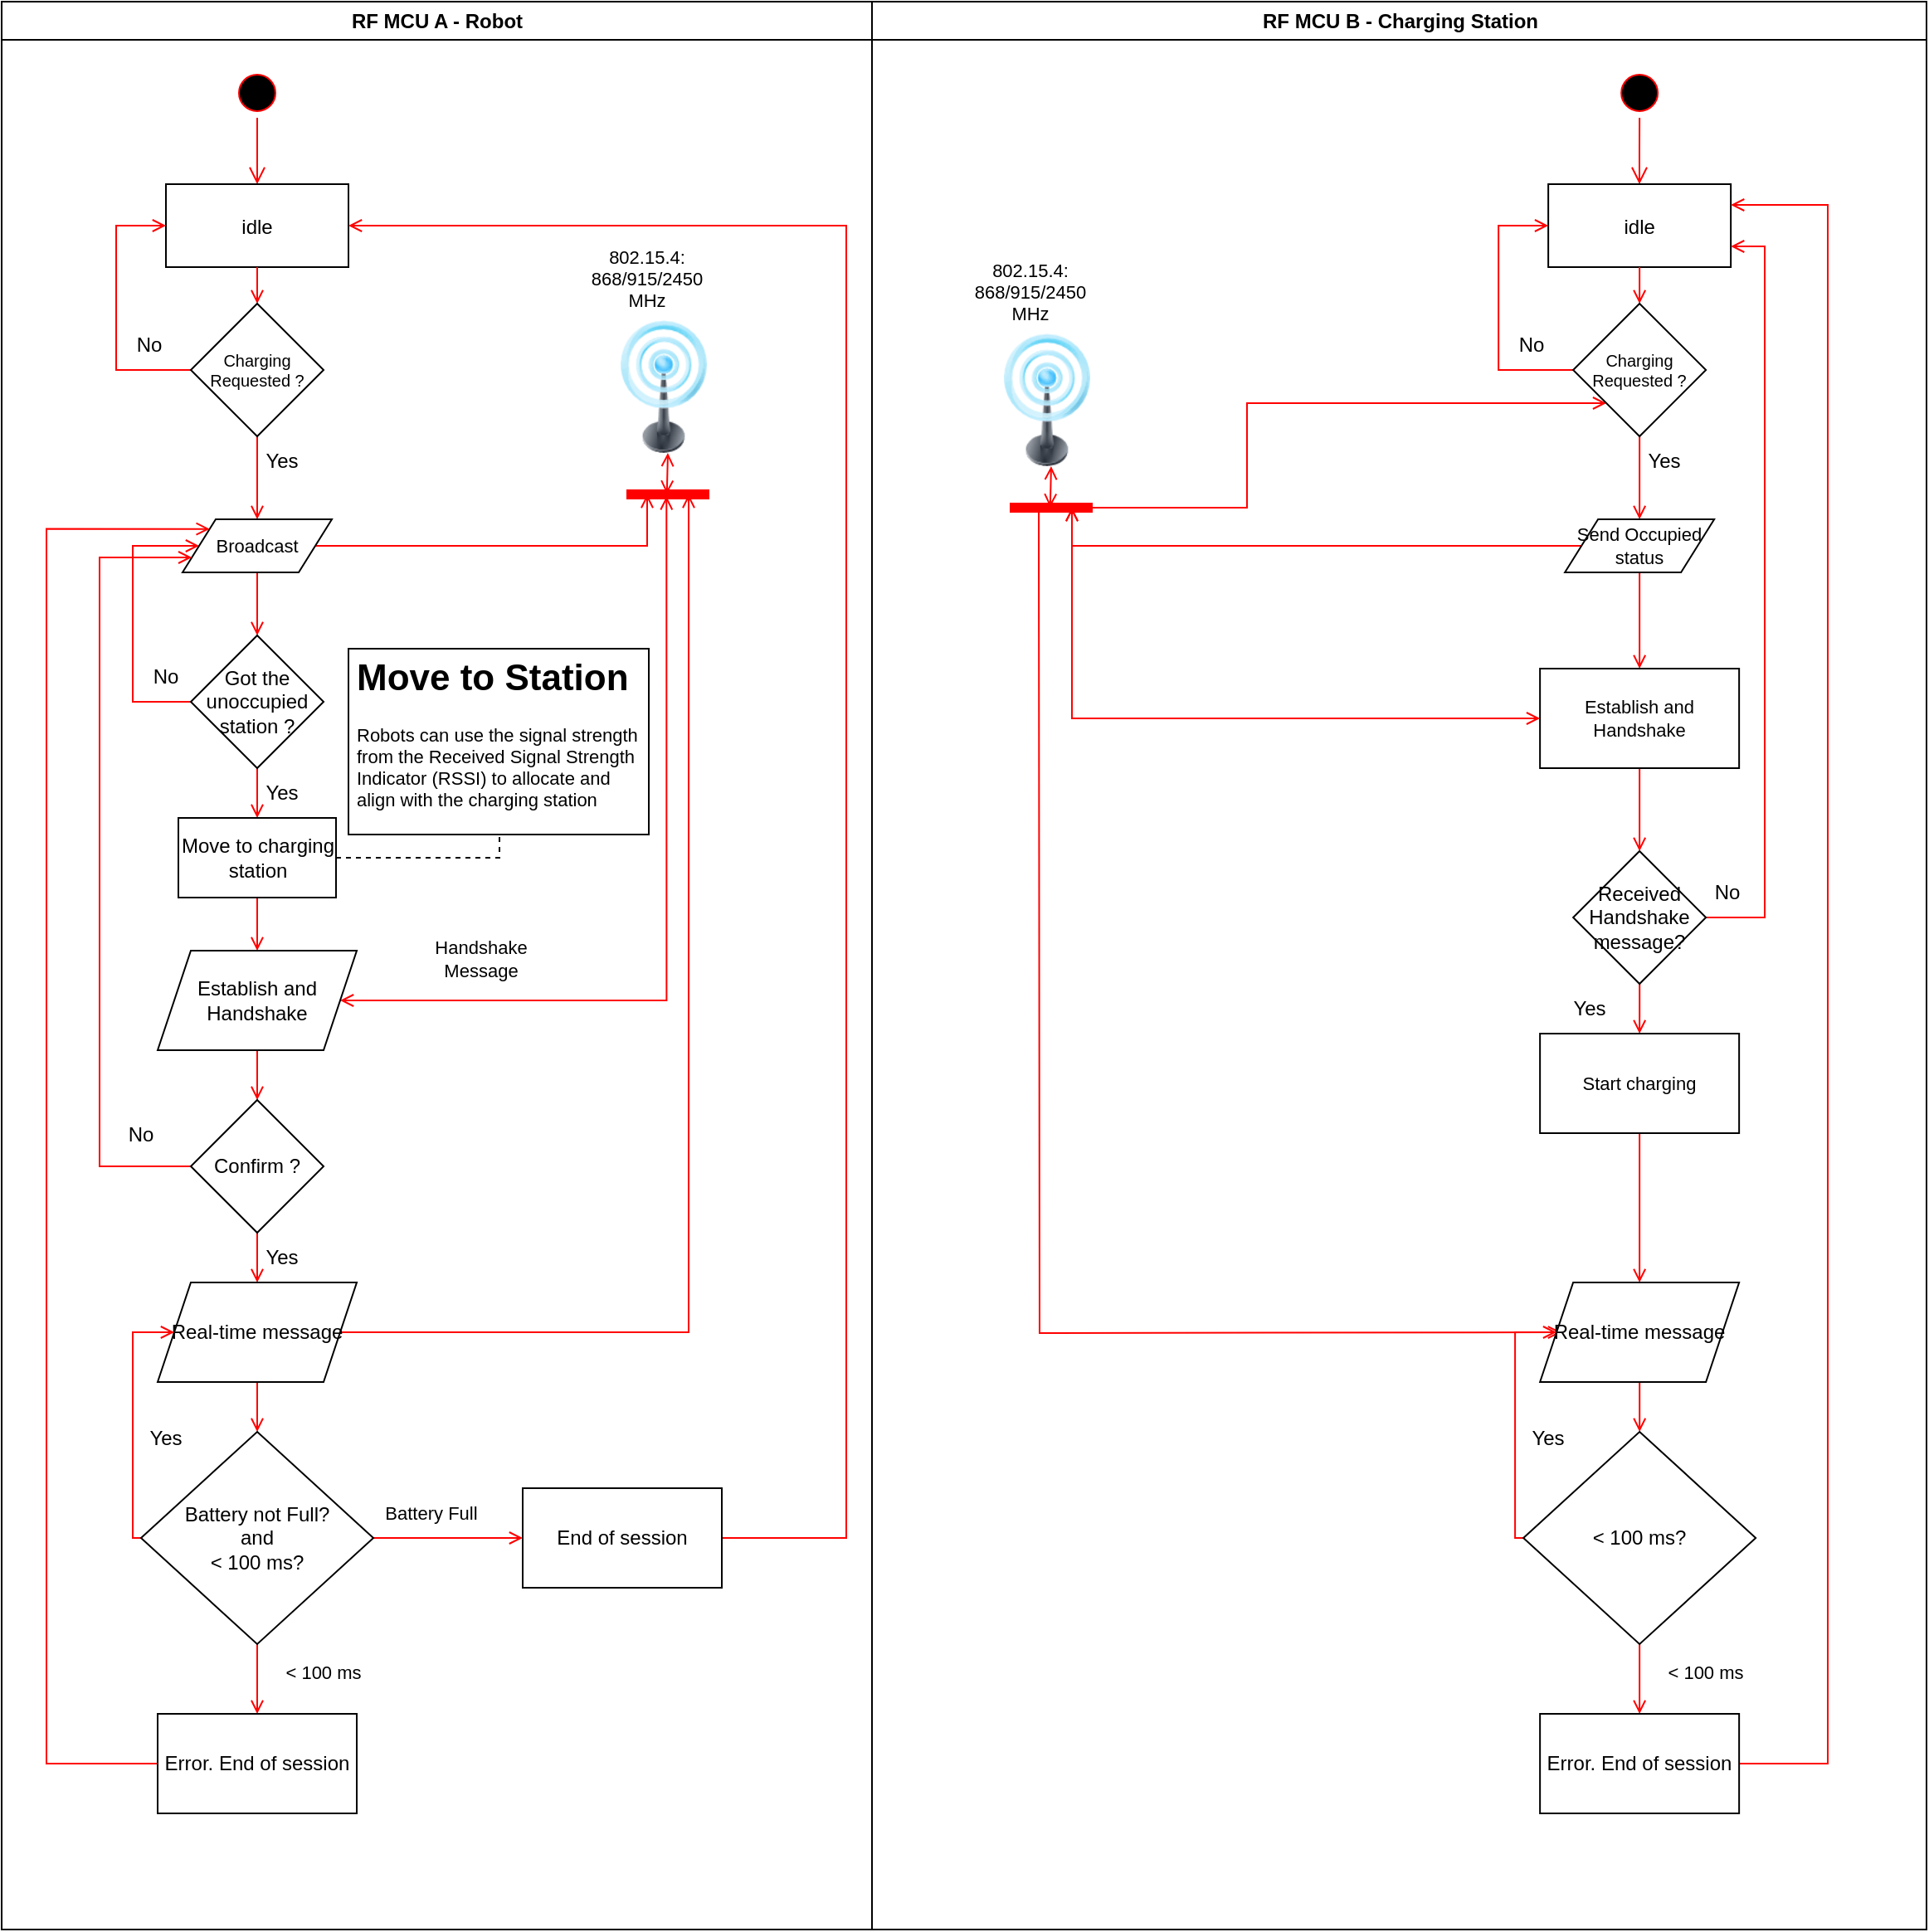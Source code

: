 <mxfile version="21.5.1" type="device">
  <diagram name="Page-1" id="e7e014a7-5840-1c2e-5031-d8a46d1fe8dd">
    <mxGraphModel dx="2535" dy="803" grid="1" gridSize="10" guides="1" tooltips="1" connect="1" arrows="1" fold="1" page="1" pageScale="1" pageWidth="1169" pageHeight="826" background="none" math="0" shadow="0">
      <root>
        <mxCell id="0" />
        <mxCell id="1" parent="0" />
        <mxCell id="2" value="RF MCU A - Robot" style="swimlane;whiteSpace=wrap" parent="1" vertex="1">
          <mxGeometry x="-1140" y="30" width="524.5" height="1162" as="geometry" />
        </mxCell>
        <mxCell id="5" value="" style="ellipse;shape=startState;fillColor=#000000;strokeColor=#ff0000;" parent="2" vertex="1">
          <mxGeometry x="139" y="40" width="30" height="30" as="geometry" />
        </mxCell>
        <mxCell id="6" value="" style="edgeStyle=elbowEdgeStyle;elbow=horizontal;verticalAlign=bottom;endArrow=open;endSize=8;strokeColor=#FF0000;endFill=1;rounded=0" parent="2" source="5" target="7" edge="1">
          <mxGeometry x="100" y="40" as="geometry">
            <mxPoint x="154" y="110" as="targetPoint" />
          </mxGeometry>
        </mxCell>
        <mxCell id="7" value="idle" style="" parent="2" vertex="1">
          <mxGeometry x="99" y="110" width="110" height="50" as="geometry" />
        </mxCell>
        <mxCell id="9" value="" style="endArrow=open;strokeColor=#FF0000;endFill=1;rounded=0;entryX=0.5;entryY=0;entryDx=0;entryDy=0;exitX=0.5;exitY=1;exitDx=0;exitDy=0;" parent="2" source="7" target="hm0Lq8a4BP33cIntfqXl-41" edge="1">
          <mxGeometry relative="1" as="geometry">
            <mxPoint x="154" y="192" as="targetPoint" />
          </mxGeometry>
        </mxCell>
        <mxCell id="hm0Lq8a4BP33cIntfqXl-45" style="edgeStyle=orthogonalEdgeStyle;rounded=0;orthogonalLoop=1;jettySize=auto;html=1;entryX=0.75;entryY=0.5;entryDx=0;entryDy=0;fontColor=default;fillColor=#e51400;strokeColor=#FF0000;endArrow=open;endFill=1;exitX=1;exitY=0.5;exitDx=0;exitDy=0;entryPerimeter=0;" edge="1" parent="2" source="hm0Lq8a4BP33cIntfqXl-53" target="hm0Lq8a4BP33cIntfqXl-90">
          <mxGeometry relative="1" as="geometry">
            <mxPoint x="209" y="327" as="sourcePoint" />
          </mxGeometry>
        </mxCell>
        <mxCell id="hm0Lq8a4BP33cIntfqXl-50" value="" style="edgeStyle=orthogonalEdgeStyle;shape=connector;rounded=0;orthogonalLoop=1;jettySize=auto;html=1;labelBackgroundColor=default;strokeColor=#FF0000;fontFamily=Helvetica;fontSize=11;fontColor=default;endArrow=open;endFill=1;fillColor=#e51400;exitX=0.5;exitY=1;exitDx=0;exitDy=0;" edge="1" parent="2" source="hm0Lq8a4BP33cIntfqXl-53" target="hm0Lq8a4BP33cIntfqXl-49">
          <mxGeometry relative="1" as="geometry">
            <mxPoint x="154" y="352" as="sourcePoint" />
          </mxGeometry>
        </mxCell>
        <mxCell id="11" value="" style="endArrow=open;strokeColor=#FF0000;endFill=1;rounded=0;exitX=0.5;exitY=1;exitDx=0;exitDy=0;entryX=0.5;entryY=0;entryDx=0;entryDy=0;" parent="2" source="hm0Lq8a4BP33cIntfqXl-41" target="hm0Lq8a4BP33cIntfqXl-53" edge="1">
          <mxGeometry relative="1" as="geometry">
            <mxPoint x="169" y="302" as="sourcePoint" />
            <mxPoint x="154" y="302" as="targetPoint" />
          </mxGeometry>
        </mxCell>
        <mxCell id="12" value="" style="edgeStyle=elbowEdgeStyle;elbow=horizontal;strokeColor=#FF0000;endArrow=open;endFill=1;rounded=0;exitX=0;exitY=0.5;exitDx=0;exitDy=0;" parent="2" source="hm0Lq8a4BP33cIntfqXl-41" target="7" edge="1">
          <mxGeometry width="100" height="100" relative="1" as="geometry">
            <mxPoint x="199" y="290" as="sourcePoint" />
            <mxPoint x="299" y="190" as="targetPoint" />
            <Array as="points">
              <mxPoint x="69" y="250" />
            </Array>
          </mxGeometry>
        </mxCell>
        <mxCell id="hm0Lq8a4BP33cIntfqXl-41" value="Charging Requested ?" style="rhombus;whiteSpace=wrap;html=1;fontSize=10;" vertex="1" parent="2">
          <mxGeometry x="114" y="182" width="80" height="80" as="geometry" />
        </mxCell>
        <mxCell id="hm0Lq8a4BP33cIntfqXl-42" value="No" style="text;html=1;strokeColor=none;fillColor=none;align=center;verticalAlign=middle;whiteSpace=wrap;rounded=0;" vertex="1" parent="2">
          <mxGeometry x="59" y="192" width="60" height="30" as="geometry" />
        </mxCell>
        <mxCell id="hm0Lq8a4BP33cIntfqXl-43" value="Yes" style="text;html=1;strokeColor=none;fillColor=none;align=center;verticalAlign=middle;whiteSpace=wrap;rounded=0;" vertex="1" parent="2">
          <mxGeometry x="139" y="262" width="60" height="30" as="geometry" />
        </mxCell>
        <mxCell id="hm0Lq8a4BP33cIntfqXl-44" value="" style="image;html=1;image=img/lib/clip_art/telecommunication/Signal_tower_on_128x128.png" vertex="1" parent="2">
          <mxGeometry x="359" y="192" width="80" height="80" as="geometry" />
        </mxCell>
        <mxCell id="hm0Lq8a4BP33cIntfqXl-46" value="802.15.4: 868/915/2450 MHz" style="text;html=1;strokeColor=none;fillColor=none;align=center;verticalAlign=middle;whiteSpace=wrap;rounded=0;fontSize=11;fontFamily=Helvetica;fontColor=default;" vertex="1" parent="2">
          <mxGeometry x="359" y="152" width="60" height="30" as="geometry" />
        </mxCell>
        <mxCell id="hm0Lq8a4BP33cIntfqXl-51" style="edgeStyle=orthogonalEdgeStyle;shape=connector;rounded=0;orthogonalLoop=1;jettySize=auto;html=1;entryX=0;entryY=0.5;entryDx=0;entryDy=0;labelBackgroundColor=default;strokeColor=#FF0000;fontFamily=Helvetica;fontSize=11;fontColor=default;endArrow=open;endFill=1;fillColor=#e51400;" edge="1" parent="2" source="hm0Lq8a4BP33cIntfqXl-49" target="hm0Lq8a4BP33cIntfqXl-53">
          <mxGeometry relative="1" as="geometry">
            <mxPoint x="98.12" y="333.15" as="targetPoint" />
            <Array as="points">
              <mxPoint x="79" y="422" />
              <mxPoint x="79" y="328" />
            </Array>
          </mxGeometry>
        </mxCell>
        <mxCell id="hm0Lq8a4BP33cIntfqXl-59" value="" style="edgeStyle=orthogonalEdgeStyle;shape=connector;rounded=0;orthogonalLoop=1;jettySize=auto;html=1;labelBackgroundColor=default;strokeColor=#FF0000;fontFamily=Helvetica;fontSize=11;fontColor=default;endArrow=open;endFill=1;fillColor=#e51400;" edge="1" parent="2" source="hm0Lq8a4BP33cIntfqXl-49" target="hm0Lq8a4BP33cIntfqXl-58">
          <mxGeometry relative="1" as="geometry" />
        </mxCell>
        <mxCell id="hm0Lq8a4BP33cIntfqXl-49" value="Got the unoccupied station ?" style="rhombus;whiteSpace=wrap;html=1;" vertex="1" parent="2">
          <mxGeometry x="114" y="382" width="80" height="80" as="geometry" />
        </mxCell>
        <mxCell id="hm0Lq8a4BP33cIntfqXl-52" value="No" style="text;html=1;strokeColor=none;fillColor=none;align=center;verticalAlign=middle;whiteSpace=wrap;rounded=0;" vertex="1" parent="2">
          <mxGeometry x="69" y="392" width="60" height="30" as="geometry" />
        </mxCell>
        <mxCell id="hm0Lq8a4BP33cIntfqXl-53" value="Broadcast" style="shape=parallelogram;perimeter=parallelogramPerimeter;whiteSpace=wrap;html=1;fixedSize=1;fontFamily=Helvetica;fontSize=11;fontColor=default;" vertex="1" parent="2">
          <mxGeometry x="109" y="312" width="90" height="32" as="geometry" />
        </mxCell>
        <mxCell id="hm0Lq8a4BP33cIntfqXl-62" value="" style="edgeStyle=orthogonalEdgeStyle;shape=connector;rounded=0;orthogonalLoop=1;jettySize=auto;html=1;labelBackgroundColor=default;strokeColor=#FF0000;fontFamily=Helvetica;fontSize=11;fontColor=default;endArrow=open;endFill=1;fillColor=#e51400;" edge="1" parent="2" source="hm0Lq8a4BP33cIntfqXl-58" target="hm0Lq8a4BP33cIntfqXl-61">
          <mxGeometry relative="1" as="geometry" />
        </mxCell>
        <mxCell id="hm0Lq8a4BP33cIntfqXl-93" style="edgeStyle=orthogonalEdgeStyle;shape=connector;rounded=0;orthogonalLoop=1;jettySize=auto;html=1;entryX=0.5;entryY=1;entryDx=0;entryDy=0;labelBackgroundColor=default;strokeColor=#000000;fontFamily=Helvetica;fontSize=11;fontColor=default;endArrow=none;endFill=0;fillColor=#e51400;dashed=1;" edge="1" parent="2" source="hm0Lq8a4BP33cIntfqXl-58" target="hm0Lq8a4BP33cIntfqXl-92">
          <mxGeometry relative="1" as="geometry">
            <Array as="points">
              <mxPoint x="300" y="516" />
              <mxPoint x="300" y="502" />
            </Array>
          </mxGeometry>
        </mxCell>
        <mxCell id="hm0Lq8a4BP33cIntfqXl-58" value="Move to charging station" style="whiteSpace=wrap;html=1;" vertex="1" parent="2">
          <mxGeometry x="106.5" y="492" width="95" height="48" as="geometry" />
        </mxCell>
        <mxCell id="hm0Lq8a4BP33cIntfqXl-60" value="Yes" style="text;html=1;strokeColor=none;fillColor=none;align=center;verticalAlign=middle;whiteSpace=wrap;rounded=0;" vertex="1" parent="2">
          <mxGeometry x="139" y="462" width="60" height="30" as="geometry" />
        </mxCell>
        <mxCell id="hm0Lq8a4BP33cIntfqXl-64" value="" style="edgeStyle=orthogonalEdgeStyle;shape=connector;rounded=0;orthogonalLoop=1;jettySize=auto;html=1;labelBackgroundColor=default;strokeColor=#FF0000;fontFamily=Helvetica;fontSize=11;fontColor=default;endArrow=open;endFill=1;fillColor=#e51400;" edge="1" parent="2" source="hm0Lq8a4BP33cIntfqXl-61" target="hm0Lq8a4BP33cIntfqXl-63">
          <mxGeometry relative="1" as="geometry" />
        </mxCell>
        <mxCell id="hm0Lq8a4BP33cIntfqXl-67" style="edgeStyle=orthogonalEdgeStyle;shape=connector;rounded=0;orthogonalLoop=1;jettySize=auto;html=1;labelBackgroundColor=default;strokeColor=#FF0000;fontFamily=Helvetica;fontSize=11;fontColor=default;endArrow=open;endFill=1;fillColor=#e51400;entryX=0.517;entryY=0.426;entryDx=0;entryDy=0;entryPerimeter=0;startArrow=open;startFill=0;" edge="1" parent="2" source="hm0Lq8a4BP33cIntfqXl-61" target="hm0Lq8a4BP33cIntfqXl-90">
          <mxGeometry relative="1" as="geometry">
            <mxPoint x="400" y="302" as="targetPoint" />
          </mxGeometry>
        </mxCell>
        <mxCell id="hm0Lq8a4BP33cIntfqXl-61" value="Establish and Handshake" style="shape=parallelogram;perimeter=parallelogramPerimeter;whiteSpace=wrap;html=1;fixedSize=1;" vertex="1" parent="2">
          <mxGeometry x="94" y="572" width="120" height="60" as="geometry" />
        </mxCell>
        <mxCell id="hm0Lq8a4BP33cIntfqXl-65" style="edgeStyle=orthogonalEdgeStyle;shape=connector;rounded=0;orthogonalLoop=1;jettySize=auto;html=1;entryX=0;entryY=0.75;entryDx=0;entryDy=0;labelBackgroundColor=default;strokeColor=#FF0000;fontFamily=Helvetica;fontSize=11;fontColor=default;endArrow=open;endFill=1;fillColor=#e51400;" edge="1" parent="2" source="hm0Lq8a4BP33cIntfqXl-63" target="hm0Lq8a4BP33cIntfqXl-53">
          <mxGeometry relative="1" as="geometry">
            <Array as="points">
              <mxPoint x="59" y="702" />
              <mxPoint x="59" y="335" />
            </Array>
          </mxGeometry>
        </mxCell>
        <mxCell id="hm0Lq8a4BP33cIntfqXl-70" value="" style="edgeStyle=orthogonalEdgeStyle;shape=connector;rounded=0;orthogonalLoop=1;jettySize=auto;html=1;labelBackgroundColor=default;strokeColor=#FF0000;fontFamily=Helvetica;fontSize=11;fontColor=default;endArrow=open;endFill=1;fillColor=#e51400;" edge="1" parent="2" source="hm0Lq8a4BP33cIntfqXl-63" target="hm0Lq8a4BP33cIntfqXl-69">
          <mxGeometry relative="1" as="geometry" />
        </mxCell>
        <mxCell id="hm0Lq8a4BP33cIntfqXl-63" value="Confirm ?" style="rhombus;whiteSpace=wrap;html=1;" vertex="1" parent="2">
          <mxGeometry x="114" y="662" width="80" height="80" as="geometry" />
        </mxCell>
        <mxCell id="hm0Lq8a4BP33cIntfqXl-66" value="No" style="text;html=1;strokeColor=none;fillColor=none;align=center;verticalAlign=middle;whiteSpace=wrap;rounded=0;" vertex="1" parent="2">
          <mxGeometry x="54" y="668" width="60" height="30" as="geometry" />
        </mxCell>
        <mxCell id="hm0Lq8a4BP33cIntfqXl-68" value="Handshake Message" style="text;html=1;strokeColor=none;fillColor=none;align=center;verticalAlign=middle;whiteSpace=wrap;rounded=0;fontSize=11;fontFamily=Helvetica;fontColor=default;" vertex="1" parent="2">
          <mxGeometry x="259" y="562" width="60" height="30" as="geometry" />
        </mxCell>
        <mxCell id="hm0Lq8a4BP33cIntfqXl-72" style="edgeStyle=orthogonalEdgeStyle;shape=connector;rounded=0;orthogonalLoop=1;jettySize=auto;html=1;labelBackgroundColor=default;strokeColor=#FF0000;fontFamily=Helvetica;fontSize=11;fontColor=default;endArrow=open;endFill=1;fillColor=#e51400;entryX=0.25;entryY=0.5;entryDx=0;entryDy=0;entryPerimeter=0;" edge="1" parent="2" source="hm0Lq8a4BP33cIntfqXl-69" target="hm0Lq8a4BP33cIntfqXl-90">
          <mxGeometry relative="1" as="geometry">
            <mxPoint x="399" y="271.167" as="targetPoint" />
          </mxGeometry>
        </mxCell>
        <mxCell id="hm0Lq8a4BP33cIntfqXl-74" value="" style="edgeStyle=orthogonalEdgeStyle;shape=connector;rounded=0;orthogonalLoop=1;jettySize=auto;html=1;labelBackgroundColor=default;strokeColor=#FF0000;fontFamily=Helvetica;fontSize=11;fontColor=default;endArrow=open;endFill=1;fillColor=#e51400;" edge="1" parent="2" source="hm0Lq8a4BP33cIntfqXl-69" target="hm0Lq8a4BP33cIntfqXl-73">
          <mxGeometry relative="1" as="geometry" />
        </mxCell>
        <mxCell id="hm0Lq8a4BP33cIntfqXl-69" value="Real-time message" style="shape=parallelogram;perimeter=parallelogramPerimeter;whiteSpace=wrap;html=1;fixedSize=1;" vertex="1" parent="2">
          <mxGeometry x="94" y="772" width="120" height="60" as="geometry" />
        </mxCell>
        <mxCell id="hm0Lq8a4BP33cIntfqXl-71" value="Yes" style="text;html=1;strokeColor=none;fillColor=none;align=center;verticalAlign=middle;whiteSpace=wrap;rounded=0;" vertex="1" parent="2">
          <mxGeometry x="139" y="742" width="60" height="30" as="geometry" />
        </mxCell>
        <mxCell id="hm0Lq8a4BP33cIntfqXl-75" style="edgeStyle=orthogonalEdgeStyle;shape=connector;rounded=0;orthogonalLoop=1;jettySize=auto;html=1;entryX=0;entryY=0.5;entryDx=0;entryDy=0;labelBackgroundColor=default;strokeColor=#FF0000;fontFamily=Helvetica;fontSize=11;fontColor=default;endArrow=open;endFill=1;fillColor=#e51400;" edge="1" parent="2" source="hm0Lq8a4BP33cIntfqXl-73" target="hm0Lq8a4BP33cIntfqXl-69">
          <mxGeometry relative="1" as="geometry">
            <Array as="points">
              <mxPoint x="79" y="926" />
              <mxPoint x="79" y="802" />
            </Array>
          </mxGeometry>
        </mxCell>
        <mxCell id="hm0Lq8a4BP33cIntfqXl-78" value="" style="edgeStyle=orthogonalEdgeStyle;shape=connector;rounded=0;orthogonalLoop=1;jettySize=auto;html=1;labelBackgroundColor=default;strokeColor=#FF0000;fontFamily=Helvetica;fontSize=11;fontColor=default;endArrow=open;endFill=1;fillColor=#e51400;" edge="1" parent="2" source="hm0Lq8a4BP33cIntfqXl-73" target="hm0Lq8a4BP33cIntfqXl-77">
          <mxGeometry relative="1" as="geometry" />
        </mxCell>
        <mxCell id="hm0Lq8a4BP33cIntfqXl-87" value="" style="edgeStyle=orthogonalEdgeStyle;shape=connector;rounded=0;orthogonalLoop=1;jettySize=auto;html=1;labelBackgroundColor=default;strokeColor=#FF0000;fontFamily=Helvetica;fontSize=11;fontColor=default;endArrow=open;endFill=1;fillColor=#e51400;" edge="1" parent="2" source="hm0Lq8a4BP33cIntfqXl-73" target="hm0Lq8a4BP33cIntfqXl-86">
          <mxGeometry relative="1" as="geometry" />
        </mxCell>
        <mxCell id="hm0Lq8a4BP33cIntfqXl-73" value="Battery not Full?&lt;br&gt;and&lt;br&gt;&amp;lt; 100 ms?" style="rhombus;whiteSpace=wrap;html=1;" vertex="1" parent="2">
          <mxGeometry x="84" y="862" width="140" height="128" as="geometry" />
        </mxCell>
        <mxCell id="hm0Lq8a4BP33cIntfqXl-76" value="Yes" style="text;html=1;strokeColor=none;fillColor=none;align=center;verticalAlign=middle;whiteSpace=wrap;rounded=0;" vertex="1" parent="2">
          <mxGeometry x="69" y="852" width="60" height="28" as="geometry" />
        </mxCell>
        <mxCell id="hm0Lq8a4BP33cIntfqXl-85" style="edgeStyle=orthogonalEdgeStyle;shape=connector;rounded=0;orthogonalLoop=1;jettySize=auto;html=1;entryX=1;entryY=0.5;entryDx=0;entryDy=0;labelBackgroundColor=default;strokeColor=#FF0000;fontFamily=Helvetica;fontSize=11;fontColor=default;endArrow=open;endFill=1;fillColor=#e51400;" edge="1" parent="2" source="hm0Lq8a4BP33cIntfqXl-77" target="7">
          <mxGeometry relative="1" as="geometry">
            <Array as="points">
              <mxPoint x="509" y="926" />
              <mxPoint x="509" y="135" />
            </Array>
          </mxGeometry>
        </mxCell>
        <mxCell id="hm0Lq8a4BP33cIntfqXl-77" value="End of session" style="whiteSpace=wrap;html=1;" vertex="1" parent="2">
          <mxGeometry x="314" y="896" width="120" height="60" as="geometry" />
        </mxCell>
        <mxCell id="hm0Lq8a4BP33cIntfqXl-79" value="Battery Full" style="text;html=1;strokeColor=none;fillColor=none;align=center;verticalAlign=middle;whiteSpace=wrap;rounded=0;fontSize=11;fontFamily=Helvetica;fontColor=default;" vertex="1" parent="2">
          <mxGeometry x="229" y="896" width="60" height="30" as="geometry" />
        </mxCell>
        <mxCell id="hm0Lq8a4BP33cIntfqXl-89" style="edgeStyle=orthogonalEdgeStyle;shape=connector;rounded=0;orthogonalLoop=1;jettySize=auto;html=1;entryX=0;entryY=0;entryDx=0;entryDy=0;labelBackgroundColor=default;strokeColor=#FF0000;fontFamily=Helvetica;fontSize=11;fontColor=default;endArrow=open;endFill=1;fillColor=#e51400;" edge="1" parent="2" source="hm0Lq8a4BP33cIntfqXl-86" target="hm0Lq8a4BP33cIntfqXl-53">
          <mxGeometry relative="1" as="geometry">
            <Array as="points">
              <mxPoint x="27" y="1062" />
              <mxPoint x="27" y="318" />
            </Array>
          </mxGeometry>
        </mxCell>
        <mxCell id="hm0Lq8a4BP33cIntfqXl-86" value="Error. End of session" style="whiteSpace=wrap;html=1;" vertex="1" parent="2">
          <mxGeometry x="94" y="1032" width="120" height="60" as="geometry" />
        </mxCell>
        <mxCell id="hm0Lq8a4BP33cIntfqXl-88" value="&amp;lt; 100 ms" style="text;html=1;strokeColor=none;fillColor=none;align=center;verticalAlign=middle;whiteSpace=wrap;rounded=0;fontSize=11;fontFamily=Helvetica;fontColor=default;" vertex="1" parent="2">
          <mxGeometry x="164" y="992" width="60" height="30" as="geometry" />
        </mxCell>
        <mxCell id="hm0Lq8a4BP33cIntfqXl-91" style="edgeStyle=orthogonalEdgeStyle;shape=connector;rounded=0;orthogonalLoop=1;jettySize=auto;html=1;entryX=0.531;entryY=1;entryDx=0;entryDy=0;entryPerimeter=0;labelBackgroundColor=default;strokeColor=#FF0000;fontFamily=Helvetica;fontSize=11;fontColor=default;endArrow=open;endFill=1;fillColor=#e51400;exitX=0.512;exitY=0.515;exitDx=0;exitDy=0;exitPerimeter=0;startArrow=open;startFill=0;" edge="1" parent="2" source="hm0Lq8a4BP33cIntfqXl-90" target="hm0Lq8a4BP33cIntfqXl-44">
          <mxGeometry relative="1" as="geometry" />
        </mxCell>
        <mxCell id="hm0Lq8a4BP33cIntfqXl-90" value="" style="shape=line;strokeWidth=6;strokeColor=#ff0000;rotation=90;direction=south;" vertex="1" parent="2">
          <mxGeometry x="394" y="272" width="15" height="50" as="geometry" />
        </mxCell>
        <mxCell id="hm0Lq8a4BP33cIntfqXl-92" value="&lt;h1&gt;Move to Station&lt;/h1&gt;&lt;p&gt;Robots can use the signal strength from the Received Signal Strength Indicator (RSSI) to allocate and align with the charging station&lt;/p&gt;" style="text;html=1;strokeColor=default;fillColor=none;spacing=5;spacingTop=-20;whiteSpace=wrap;overflow=hidden;rounded=0;fontSize=11;fontFamily=Helvetica;fontColor=default;" vertex="1" parent="2">
          <mxGeometry x="209" y="390" width="181" height="112" as="geometry" />
        </mxCell>
        <mxCell id="hm0Lq8a4BP33cIntfqXl-117" value="RF MCU B - Charging Station" style="swimlane;whiteSpace=wrap" vertex="1" parent="1">
          <mxGeometry x="-615.5" y="30" width="635.5" height="1162" as="geometry" />
        </mxCell>
        <mxCell id="hm0Lq8a4BP33cIntfqXl-118" value="" style="ellipse;shape=startState;fillColor=#000000;strokeColor=#ff0000;" vertex="1" parent="hm0Lq8a4BP33cIntfqXl-117">
          <mxGeometry x="447.57" y="40" width="30" height="30" as="geometry" />
        </mxCell>
        <mxCell id="hm0Lq8a4BP33cIntfqXl-119" value="" style="edgeStyle=elbowEdgeStyle;elbow=horizontal;verticalAlign=bottom;endArrow=open;endSize=8;strokeColor=#FF0000;endFill=1;rounded=0" edge="1" parent="hm0Lq8a4BP33cIntfqXl-117" source="hm0Lq8a4BP33cIntfqXl-118" target="hm0Lq8a4BP33cIntfqXl-120">
          <mxGeometry x="100" y="40" as="geometry">
            <mxPoint x="462.57" y="110" as="targetPoint" />
          </mxGeometry>
        </mxCell>
        <mxCell id="hm0Lq8a4BP33cIntfqXl-120" value="idle" style="" vertex="1" parent="hm0Lq8a4BP33cIntfqXl-117">
          <mxGeometry x="407.57" y="110" width="110" height="50" as="geometry" />
        </mxCell>
        <mxCell id="hm0Lq8a4BP33cIntfqXl-121" value="" style="endArrow=open;strokeColor=#FF0000;endFill=1;rounded=0;entryX=0.5;entryY=0;entryDx=0;entryDy=0;exitX=0.5;exitY=1;exitDx=0;exitDy=0;" edge="1" parent="hm0Lq8a4BP33cIntfqXl-117" source="hm0Lq8a4BP33cIntfqXl-120" target="hm0Lq8a4BP33cIntfqXl-126">
          <mxGeometry relative="1" as="geometry">
            <mxPoint x="462.57" y="192" as="targetPoint" />
          </mxGeometry>
        </mxCell>
        <mxCell id="hm0Lq8a4BP33cIntfqXl-122" style="edgeStyle=orthogonalEdgeStyle;rounded=0;orthogonalLoop=1;jettySize=auto;html=1;entryX=0;entryY=0.5;entryDx=0;entryDy=0;fontColor=default;fillColor=#e51400;strokeColor=#FF0000;endArrow=none;endFill=0;entryPerimeter=0;exitX=0;exitY=1;exitDx=0;exitDy=0;startArrow=open;startFill=0;" edge="1" parent="hm0Lq8a4BP33cIntfqXl-117" source="hm0Lq8a4BP33cIntfqXl-126" target="hm0Lq8a4BP33cIntfqXl-164">
          <mxGeometry relative="1" as="geometry">
            <mxPoint x="517.57" y="327" as="sourcePoint" />
            <Array as="points">
              <mxPoint x="226" y="242" />
              <mxPoint x="226" y="305" />
            </Array>
          </mxGeometry>
        </mxCell>
        <mxCell id="hm0Lq8a4BP33cIntfqXl-123" value="" style="edgeStyle=orthogonalEdgeStyle;shape=connector;rounded=0;orthogonalLoop=1;jettySize=auto;html=1;labelBackgroundColor=default;strokeColor=#FF0000;fontFamily=Helvetica;fontSize=11;fontColor=default;endArrow=open;endFill=1;fillColor=#e51400;exitX=0.5;exitY=1;exitDx=0;exitDy=0;entryX=0.5;entryY=0;entryDx=0;entryDy=0;" edge="1" parent="hm0Lq8a4BP33cIntfqXl-117" source="hm0Lq8a4BP33cIntfqXl-135" target="hm0Lq8a4BP33cIntfqXl-170">
          <mxGeometry relative="1" as="geometry">
            <mxPoint x="462.57" y="352" as="sourcePoint" />
            <mxPoint x="462.57" y="402" as="targetPoint" />
          </mxGeometry>
        </mxCell>
        <mxCell id="hm0Lq8a4BP33cIntfqXl-124" value="" style="endArrow=open;strokeColor=#FF0000;endFill=1;rounded=0;exitX=0.5;exitY=1;exitDx=0;exitDy=0;entryX=0.5;entryY=0;entryDx=0;entryDy=0;" edge="1" parent="hm0Lq8a4BP33cIntfqXl-117" source="hm0Lq8a4BP33cIntfqXl-126" target="hm0Lq8a4BP33cIntfqXl-135">
          <mxGeometry relative="1" as="geometry">
            <mxPoint x="477.57" y="302" as="sourcePoint" />
            <mxPoint x="462.57" y="302" as="targetPoint" />
          </mxGeometry>
        </mxCell>
        <mxCell id="hm0Lq8a4BP33cIntfqXl-125" value="" style="edgeStyle=elbowEdgeStyle;elbow=horizontal;strokeColor=#FF0000;endArrow=open;endFill=1;rounded=0;exitX=0;exitY=0.5;exitDx=0;exitDy=0;" edge="1" parent="hm0Lq8a4BP33cIntfqXl-117" source="hm0Lq8a4BP33cIntfqXl-126" target="hm0Lq8a4BP33cIntfqXl-120">
          <mxGeometry width="100" height="100" relative="1" as="geometry">
            <mxPoint x="507.57" y="290" as="sourcePoint" />
            <mxPoint x="607.57" y="190" as="targetPoint" />
            <Array as="points">
              <mxPoint x="377.57" y="250" />
            </Array>
          </mxGeometry>
        </mxCell>
        <mxCell id="hm0Lq8a4BP33cIntfqXl-126" value="Charging Requested ?" style="rhombus;whiteSpace=wrap;html=1;fontSize=10;" vertex="1" parent="hm0Lq8a4BP33cIntfqXl-117">
          <mxGeometry x="422.57" y="182" width="80" height="80" as="geometry" />
        </mxCell>
        <mxCell id="hm0Lq8a4BP33cIntfqXl-127" value="No" style="text;html=1;strokeColor=none;fillColor=none;align=center;verticalAlign=middle;whiteSpace=wrap;rounded=0;" vertex="1" parent="hm0Lq8a4BP33cIntfqXl-117">
          <mxGeometry x="367.57" y="192" width="60" height="30" as="geometry" />
        </mxCell>
        <mxCell id="hm0Lq8a4BP33cIntfqXl-128" value="Yes" style="text;html=1;strokeColor=none;fillColor=none;align=center;verticalAlign=middle;whiteSpace=wrap;rounded=0;" vertex="1" parent="hm0Lq8a4BP33cIntfqXl-117">
          <mxGeometry x="447.57" y="262" width="60" height="30" as="geometry" />
        </mxCell>
        <mxCell id="hm0Lq8a4BP33cIntfqXl-129" value="" style="image;html=1;image=img/lib/clip_art/telecommunication/Signal_tower_on_128x128.png" vertex="1" parent="hm0Lq8a4BP33cIntfqXl-117">
          <mxGeometry x="65.5" y="200" width="80" height="80" as="geometry" />
        </mxCell>
        <mxCell id="hm0Lq8a4BP33cIntfqXl-130" value="802.15.4: 868/915/2450 MHz" style="text;html=1;strokeColor=none;fillColor=none;align=center;verticalAlign=middle;whiteSpace=wrap;rounded=0;fontSize=11;fontFamily=Helvetica;fontColor=default;" vertex="1" parent="hm0Lq8a4BP33cIntfqXl-117">
          <mxGeometry x="65.5" y="160" width="60" height="30" as="geometry" />
        </mxCell>
        <mxCell id="hm0Lq8a4BP33cIntfqXl-168" style="edgeStyle=orthogonalEdgeStyle;shape=connector;rounded=0;orthogonalLoop=1;jettySize=auto;html=1;entryX=1;entryY=0.75;entryDx=0;entryDy=0;labelBackgroundColor=default;strokeColor=#FF0000;fontFamily=Helvetica;fontSize=11;fontColor=default;endArrow=open;endFill=1;fillColor=#e51400;" edge="1" parent="hm0Lq8a4BP33cIntfqXl-117" source="hm0Lq8a4BP33cIntfqXl-133" target="hm0Lq8a4BP33cIntfqXl-120">
          <mxGeometry relative="1" as="geometry">
            <Array as="points">
              <mxPoint x="538" y="552" />
              <mxPoint x="538" y="148" />
            </Array>
          </mxGeometry>
        </mxCell>
        <mxCell id="hm0Lq8a4BP33cIntfqXl-172" style="edgeStyle=orthogonalEdgeStyle;shape=connector;rounded=0;orthogonalLoop=1;jettySize=auto;html=1;entryX=0.5;entryY=0;entryDx=0;entryDy=0;labelBackgroundColor=default;strokeColor=#FF0000;fontFamily=Helvetica;fontSize=11;fontColor=default;endArrow=open;endFill=1;fillColor=#e51400;" edge="1" parent="hm0Lq8a4BP33cIntfqXl-117" source="hm0Lq8a4BP33cIntfqXl-133" target="hm0Lq8a4BP33cIntfqXl-171">
          <mxGeometry relative="1" as="geometry" />
        </mxCell>
        <mxCell id="hm0Lq8a4BP33cIntfqXl-133" value="Received Handshake message?" style="rhombus;whiteSpace=wrap;html=1;" vertex="1" parent="hm0Lq8a4BP33cIntfqXl-117">
          <mxGeometry x="422.57" y="512" width="80" height="80" as="geometry" />
        </mxCell>
        <mxCell id="hm0Lq8a4BP33cIntfqXl-134" value="No" style="text;html=1;strokeColor=none;fillColor=none;align=center;verticalAlign=middle;whiteSpace=wrap;rounded=0;" vertex="1" parent="hm0Lq8a4BP33cIntfqXl-117">
          <mxGeometry x="485.5" y="522" width="60" height="30" as="geometry" />
        </mxCell>
        <mxCell id="hm0Lq8a4BP33cIntfqXl-167" style="edgeStyle=orthogonalEdgeStyle;shape=connector;rounded=0;orthogonalLoop=1;jettySize=auto;html=1;entryX=0.25;entryY=0.5;entryDx=0;entryDy=0;entryPerimeter=0;labelBackgroundColor=default;strokeColor=#FF0000;fontFamily=Helvetica;fontSize=11;fontColor=default;endArrow=open;endFill=0;fillColor=#e51400;startArrow=none;startFill=0;" edge="1" parent="hm0Lq8a4BP33cIntfqXl-117" source="hm0Lq8a4BP33cIntfqXl-135" target="hm0Lq8a4BP33cIntfqXl-164">
          <mxGeometry relative="1" as="geometry">
            <Array as="points">
              <mxPoint x="121" y="328" />
            </Array>
          </mxGeometry>
        </mxCell>
        <mxCell id="hm0Lq8a4BP33cIntfqXl-135" value="Send Occupied status" style="shape=parallelogram;perimeter=parallelogramPerimeter;whiteSpace=wrap;html=1;fixedSize=1;fontFamily=Helvetica;fontSize=11;fontColor=default;" vertex="1" parent="hm0Lq8a4BP33cIntfqXl-117">
          <mxGeometry x="417.57" y="312" width="90" height="32" as="geometry" />
        </mxCell>
        <mxCell id="hm0Lq8a4BP33cIntfqXl-139" value="Yes" style="text;html=1;strokeColor=none;fillColor=none;align=center;verticalAlign=middle;whiteSpace=wrap;rounded=0;" vertex="1" parent="hm0Lq8a4BP33cIntfqXl-117">
          <mxGeometry x="402.57" y="592" width="60" height="30" as="geometry" />
        </mxCell>
        <mxCell id="hm0Lq8a4BP33cIntfqXl-140" value="" style="edgeStyle=orthogonalEdgeStyle;shape=connector;rounded=0;orthogonalLoop=1;jettySize=auto;html=1;labelBackgroundColor=default;strokeColor=#FF0000;fontFamily=Helvetica;fontSize=11;fontColor=default;endArrow=open;endFill=1;fillColor=#e51400;entryX=0.5;entryY=0;entryDx=0;entryDy=0;exitX=0.5;exitY=1;exitDx=0;exitDy=0;" edge="1" parent="hm0Lq8a4BP33cIntfqXl-117" source="hm0Lq8a4BP33cIntfqXl-170" target="hm0Lq8a4BP33cIntfqXl-133">
          <mxGeometry relative="1" as="geometry">
            <mxPoint x="462.57" y="462" as="sourcePoint" />
          </mxGeometry>
        </mxCell>
        <mxCell id="hm0Lq8a4BP33cIntfqXl-144" value="" style="edgeStyle=orthogonalEdgeStyle;shape=connector;rounded=0;orthogonalLoop=1;jettySize=auto;html=1;labelBackgroundColor=default;strokeColor=#FF0000;fontFamily=Helvetica;fontSize=11;fontColor=default;endArrow=open;endFill=1;fillColor=#e51400;exitX=0.5;exitY=1;exitDx=0;exitDy=0;" edge="1" parent="hm0Lq8a4BP33cIntfqXl-117" source="hm0Lq8a4BP33cIntfqXl-171" target="hm0Lq8a4BP33cIntfqXl-150">
          <mxGeometry relative="1" as="geometry">
            <mxPoint x="462.583" y="741.987" as="sourcePoint" />
          </mxGeometry>
        </mxCell>
        <mxCell id="hm0Lq8a4BP33cIntfqXl-148" style="edgeStyle=orthogonalEdgeStyle;shape=connector;rounded=0;orthogonalLoop=1;jettySize=auto;html=1;labelBackgroundColor=default;strokeColor=#FF0000;fontFamily=Helvetica;fontSize=11;fontColor=default;endArrow=none;endFill=0;fillColor=#e51400;entryX=0.25;entryY=0.5;entryDx=0;entryDy=0;entryPerimeter=0;startArrow=open;startFill=0;" edge="1" parent="hm0Lq8a4BP33cIntfqXl-117">
          <mxGeometry relative="1" as="geometry">
            <mxPoint x="100.5" y="303.5" as="targetPoint" />
            <mxPoint x="415.5" y="802" as="sourcePoint" />
          </mxGeometry>
        </mxCell>
        <mxCell id="hm0Lq8a4BP33cIntfqXl-149" value="" style="edgeStyle=orthogonalEdgeStyle;shape=connector;rounded=0;orthogonalLoop=1;jettySize=auto;html=1;labelBackgroundColor=default;strokeColor=#FF0000;fontFamily=Helvetica;fontSize=11;fontColor=default;endArrow=open;endFill=1;fillColor=#e51400;" edge="1" parent="hm0Lq8a4BP33cIntfqXl-117" source="hm0Lq8a4BP33cIntfqXl-150" target="hm0Lq8a4BP33cIntfqXl-155">
          <mxGeometry relative="1" as="geometry" />
        </mxCell>
        <mxCell id="hm0Lq8a4BP33cIntfqXl-150" value="Real-time message" style="shape=parallelogram;perimeter=parallelogramPerimeter;whiteSpace=wrap;html=1;fixedSize=1;" vertex="1" parent="hm0Lq8a4BP33cIntfqXl-117">
          <mxGeometry x="402.57" y="772" width="120" height="60" as="geometry" />
        </mxCell>
        <mxCell id="hm0Lq8a4BP33cIntfqXl-152" style="edgeStyle=orthogonalEdgeStyle;shape=connector;rounded=0;orthogonalLoop=1;jettySize=auto;html=1;entryX=0;entryY=0.5;entryDx=0;entryDy=0;labelBackgroundColor=default;strokeColor=#FF0000;fontFamily=Helvetica;fontSize=11;fontColor=default;endArrow=open;endFill=1;fillColor=#e51400;" edge="1" parent="hm0Lq8a4BP33cIntfqXl-117" source="hm0Lq8a4BP33cIntfqXl-155" target="hm0Lq8a4BP33cIntfqXl-150">
          <mxGeometry relative="1" as="geometry">
            <Array as="points">
              <mxPoint x="387.57" y="926" />
              <mxPoint x="387.57" y="802" />
            </Array>
          </mxGeometry>
        </mxCell>
        <mxCell id="hm0Lq8a4BP33cIntfqXl-154" value="" style="edgeStyle=orthogonalEdgeStyle;shape=connector;rounded=0;orthogonalLoop=1;jettySize=auto;html=1;labelBackgroundColor=default;strokeColor=#FF0000;fontFamily=Helvetica;fontSize=11;fontColor=default;endArrow=open;endFill=1;fillColor=#e51400;" edge="1" parent="hm0Lq8a4BP33cIntfqXl-117" source="hm0Lq8a4BP33cIntfqXl-155" target="hm0Lq8a4BP33cIntfqXl-161">
          <mxGeometry relative="1" as="geometry" />
        </mxCell>
        <mxCell id="hm0Lq8a4BP33cIntfqXl-155" value="&amp;lt; 100 ms?" style="rhombus;whiteSpace=wrap;html=1;" vertex="1" parent="hm0Lq8a4BP33cIntfqXl-117">
          <mxGeometry x="392.57" y="862" width="140" height="128" as="geometry" />
        </mxCell>
        <mxCell id="hm0Lq8a4BP33cIntfqXl-156" value="Yes" style="text;html=1;strokeColor=none;fillColor=none;align=center;verticalAlign=middle;whiteSpace=wrap;rounded=0;" vertex="1" parent="hm0Lq8a4BP33cIntfqXl-117">
          <mxGeometry x="377.57" y="852" width="60" height="28" as="geometry" />
        </mxCell>
        <mxCell id="hm0Lq8a4BP33cIntfqXl-173" style="edgeStyle=orthogonalEdgeStyle;shape=connector;rounded=0;orthogonalLoop=1;jettySize=auto;html=1;entryX=1;entryY=0.25;entryDx=0;entryDy=0;labelBackgroundColor=default;strokeColor=#FF0000;fontFamily=Helvetica;fontSize=11;fontColor=default;endArrow=open;endFill=1;fillColor=#e51400;" edge="1" parent="hm0Lq8a4BP33cIntfqXl-117" source="hm0Lq8a4BP33cIntfqXl-161" target="hm0Lq8a4BP33cIntfqXl-120">
          <mxGeometry relative="1" as="geometry">
            <Array as="points">
              <mxPoint x="576" y="1062" />
              <mxPoint x="576" y="123" />
            </Array>
          </mxGeometry>
        </mxCell>
        <mxCell id="hm0Lq8a4BP33cIntfqXl-161" value="Error. End of session" style="whiteSpace=wrap;html=1;" vertex="1" parent="hm0Lq8a4BP33cIntfqXl-117">
          <mxGeometry x="402.57" y="1032" width="120" height="60" as="geometry" />
        </mxCell>
        <mxCell id="hm0Lq8a4BP33cIntfqXl-162" value="&amp;lt; 100 ms" style="text;html=1;strokeColor=none;fillColor=none;align=center;verticalAlign=middle;whiteSpace=wrap;rounded=0;fontSize=11;fontFamily=Helvetica;fontColor=default;" vertex="1" parent="hm0Lq8a4BP33cIntfqXl-117">
          <mxGeometry x="472.57" y="992" width="60" height="30" as="geometry" />
        </mxCell>
        <mxCell id="hm0Lq8a4BP33cIntfqXl-163" style="edgeStyle=orthogonalEdgeStyle;shape=connector;rounded=0;orthogonalLoop=1;jettySize=auto;html=1;entryX=0.531;entryY=1;entryDx=0;entryDy=0;entryPerimeter=0;labelBackgroundColor=default;strokeColor=#FF0000;fontFamily=Helvetica;fontSize=11;fontColor=default;endArrow=open;endFill=0;fillColor=#e51400;exitX=0.512;exitY=0.515;exitDx=0;exitDy=0;exitPerimeter=0;startArrow=open;startFill=0;" edge="1" parent="hm0Lq8a4BP33cIntfqXl-117" source="hm0Lq8a4BP33cIntfqXl-164" target="hm0Lq8a4BP33cIntfqXl-129">
          <mxGeometry relative="1" as="geometry" />
        </mxCell>
        <mxCell id="hm0Lq8a4BP33cIntfqXl-164" value="" style="shape=line;strokeWidth=6;strokeColor=#ff0000;rotation=90;direction=south;" vertex="1" parent="hm0Lq8a4BP33cIntfqXl-117">
          <mxGeometry x="100.5" y="280" width="15" height="50" as="geometry" />
        </mxCell>
        <mxCell id="hm0Lq8a4BP33cIntfqXl-174" style="edgeStyle=orthogonalEdgeStyle;shape=connector;rounded=0;orthogonalLoop=1;jettySize=auto;html=1;entryX=0.25;entryY=0.5;entryDx=0;entryDy=0;entryPerimeter=0;labelBackgroundColor=default;strokeColor=#FF0000;fontFamily=Helvetica;fontSize=11;fontColor=default;endArrow=open;endFill=1;fillColor=#e51400;startArrow=open;startFill=0;" edge="1" parent="hm0Lq8a4BP33cIntfqXl-117" source="hm0Lq8a4BP33cIntfqXl-170" target="hm0Lq8a4BP33cIntfqXl-164">
          <mxGeometry relative="1" as="geometry" />
        </mxCell>
        <mxCell id="hm0Lq8a4BP33cIntfqXl-170" value="Establish and Handshake" style="rounded=0;whiteSpace=wrap;html=1;fontFamily=Helvetica;fontSize=11;fontColor=default;" vertex="1" parent="hm0Lq8a4BP33cIntfqXl-117">
          <mxGeometry x="402.57" y="402" width="120" height="60" as="geometry" />
        </mxCell>
        <mxCell id="hm0Lq8a4BP33cIntfqXl-171" value="Start charging" style="rounded=0;whiteSpace=wrap;html=1;fontFamily=Helvetica;fontSize=11;fontColor=default;" vertex="1" parent="hm0Lq8a4BP33cIntfqXl-117">
          <mxGeometry x="402.57" y="622" width="120" height="60" as="geometry" />
        </mxCell>
      </root>
    </mxGraphModel>
  </diagram>
</mxfile>
